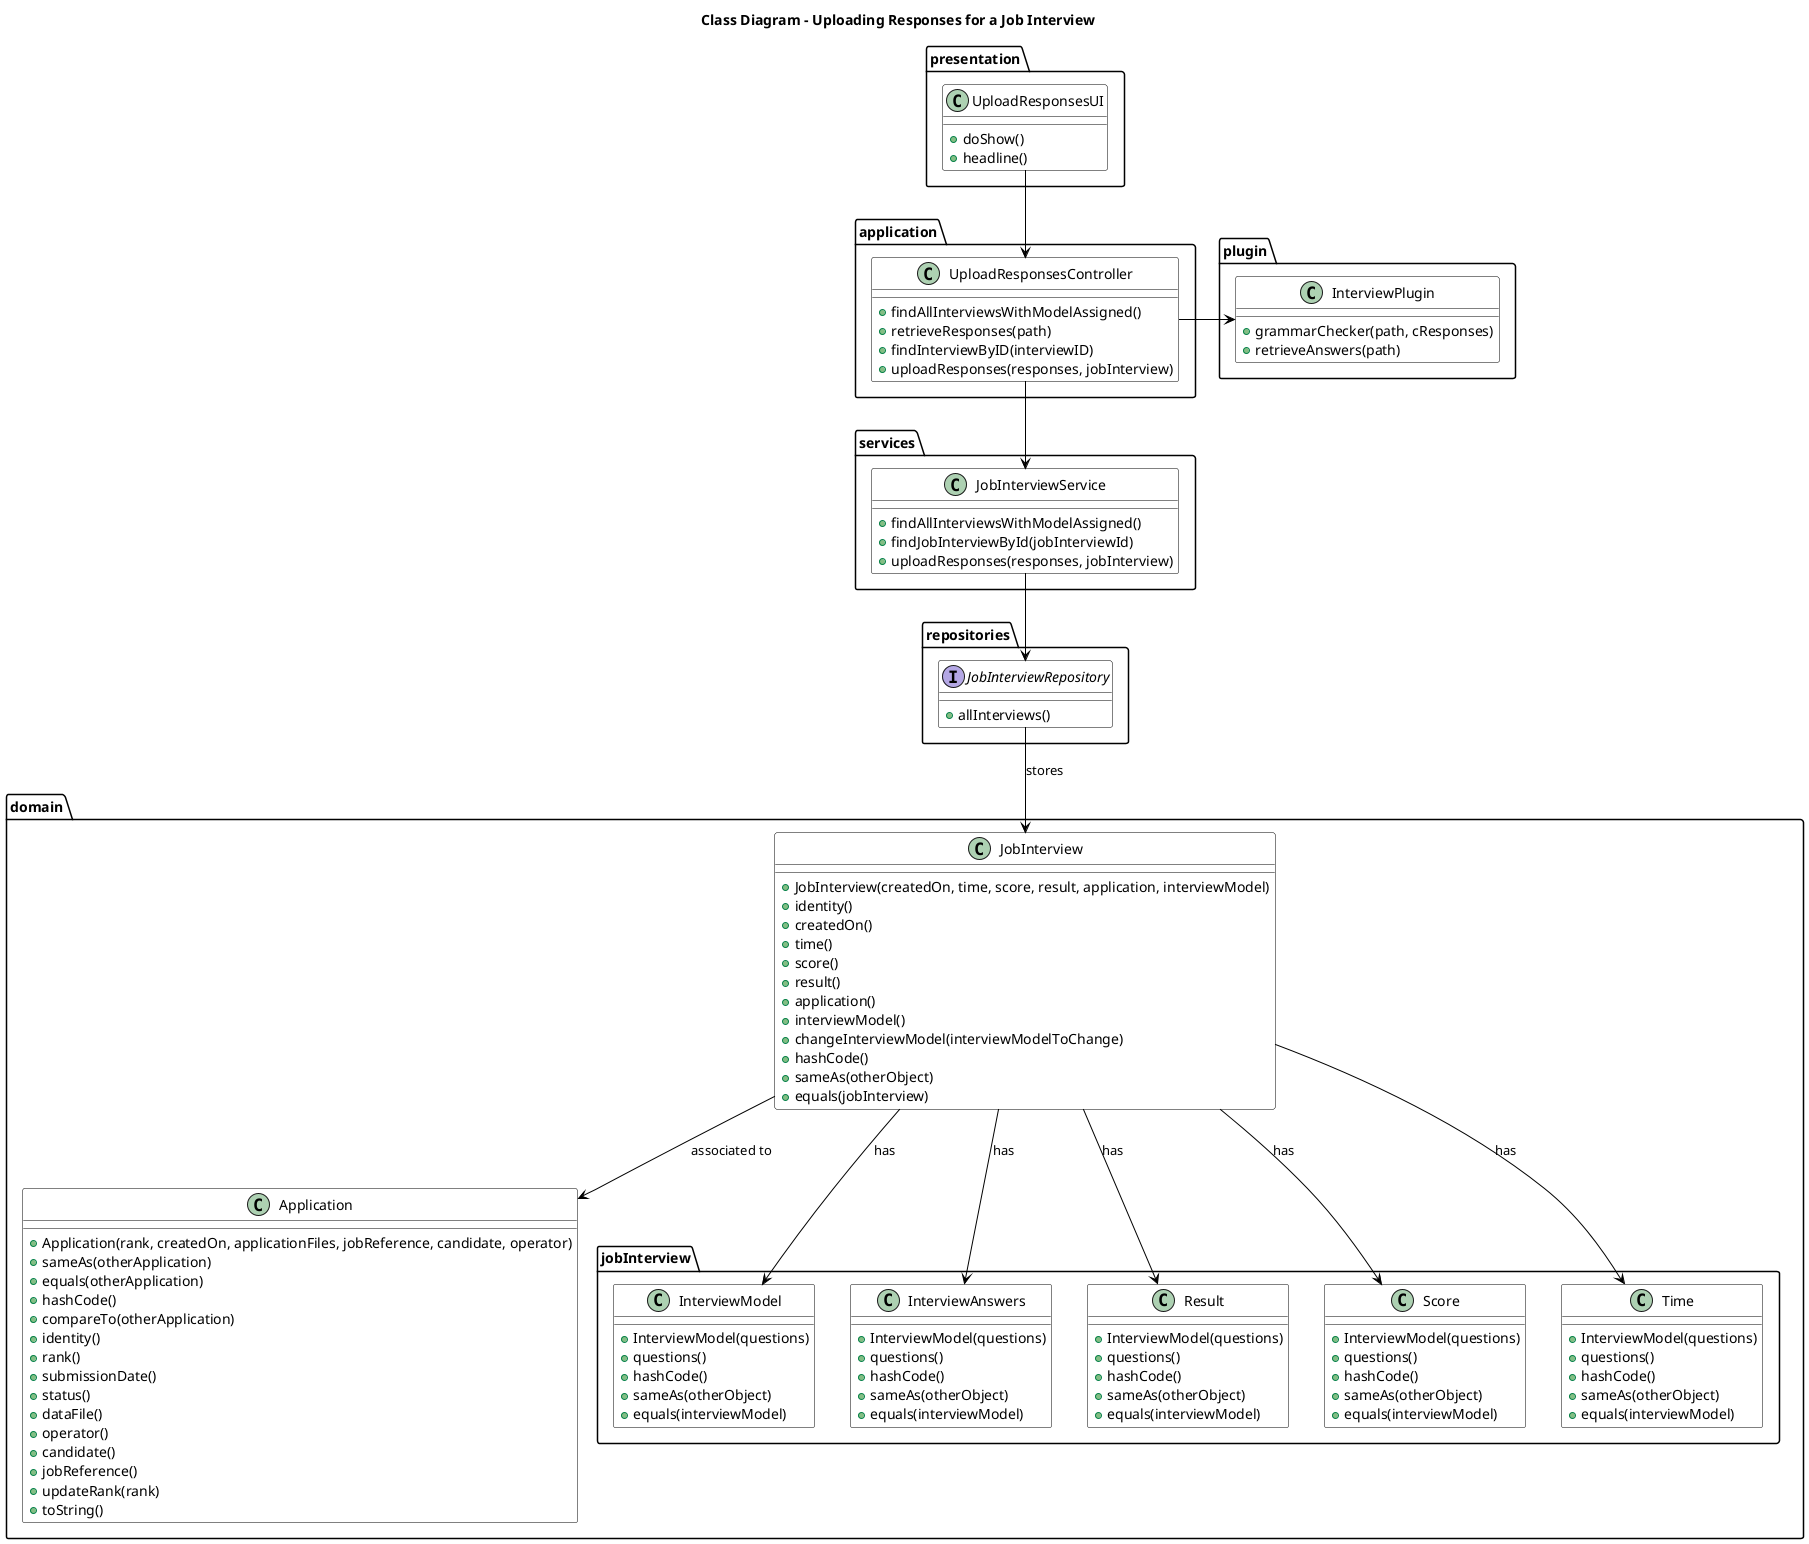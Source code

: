 @startuml
skinparam class {
    BackgroundColor White
    ArrowColor Black
    BorderColor Black
    FontColor Black
    FontSize 14
}

Title "Class Diagram - Uploading Responses for a Job Interview"

package "presentation" {
    class UploadResponsesUI {
        + doShow()
        + headline()
    }
}

package "application" {
    class UploadResponsesController {
        + findAllInterviewsWithModelAssigned()
        + retrieveResponses(path)
        + findInterviewByID(interviewID)
        + uploadResponses(responses, jobInterview)
    }
}

package "plugin" {
    class InterviewPlugin {
        + grammarChecker(path, cResponses)
        + retrieveAnswers(path)
    }
}

package "services" {
    class JobInterviewService {
        + findAllInterviewsWithModelAssigned()
        + findJobInterviewById(jobInterviewId)
        + uploadResponses(responses, jobInterview)
    }
}

package "repositories" {
    interface JobInterviewRepository {
        + allInterviews()
    }
}

package "domain" {
    class JobInterview {
        + JobInterview(createdOn, time, score, result, application, interviewModel)
        + identity()
        + createdOn()
        + time()
        + score()
        + result()
        + application()
        + interviewModel()
        + changeInterviewModel(interviewModelToChange)
        + hashCode()
        + sameAs(otherObject)
        + equals(jobInterview)
    }

    class Application {
            + Application(rank, createdOn, applicationFiles, jobReference, candidate, operator)
            + sameAs(otherApplication)
            + equals(otherApplication)
            + hashCode()
            + compareTo(otherApplication)
            + identity()
            + rank()
            + submissionDate()
            + status()
            + dataFile()
            + operator()
            + candidate()
            + jobReference()
            + updateRank(rank)
            + toString()
        }

    package "jobInterview" {
        class InterviewModel {
            + InterviewModel(questions)
            + questions()
            + hashCode()
            + sameAs(otherObject)
            + equals(interviewModel)
        }

        class InterviewAnswers {
            + InterviewModel(questions)
            + questions()
            + hashCode()
            + sameAs(otherObject)
            + equals(interviewModel)
        }

        class Result {
            + InterviewModel(questions)
            + questions()
            + hashCode()
            + sameAs(otherObject)
            + equals(interviewModel)
        }

        class Score {
            + InterviewModel(questions)
            + questions()
            + hashCode()
            + sameAs(otherObject)
            + equals(interviewModel)
        }

        class Time {
            + InterviewModel(questions)
            + questions()
            + hashCode()
            + sameAs(otherObject)
            + equals(interviewModel)
        }
    }
}

UploadResponsesUI --> UploadResponsesController

UploadResponsesController --> JobInterviewService
UploadResponsesController -> InterviewPlugin

JobInterviewService --> JobInterviewRepository

JobInterviewRepository --> JobInterview : stores

JobInterview --> Application : associated to
JobInterview --> InterviewModel : has
JobInterview --> InterviewAnswers : has
JobInterview --> Result : has
JobInterview --> Score : has
JobInterview --> Time : has

@enduml